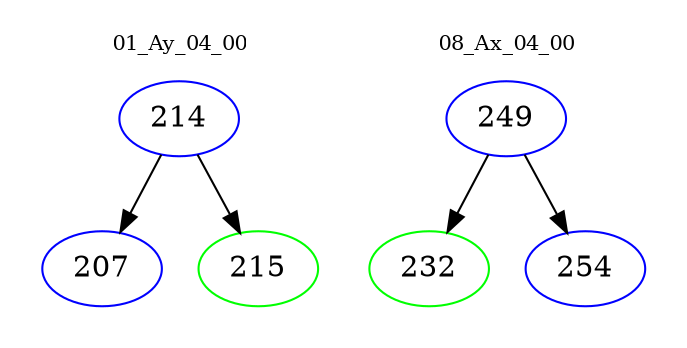 digraph{
subgraph cluster_0 {
color = white
label = "01_Ay_04_00";
fontsize=10;
T0_214 [label="214", color="blue"]
T0_214 -> T0_207 [color="black"]
T0_207 [label="207", color="blue"]
T0_214 -> T0_215 [color="black"]
T0_215 [label="215", color="green"]
}
subgraph cluster_1 {
color = white
label = "08_Ax_04_00";
fontsize=10;
T1_249 [label="249", color="blue"]
T1_249 -> T1_232 [color="black"]
T1_232 [label="232", color="green"]
T1_249 -> T1_254 [color="black"]
T1_254 [label="254", color="blue"]
}
}

